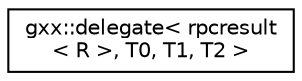 digraph "Graphical Class Hierarchy"
{
  edge [fontname="Helvetica",fontsize="10",labelfontname="Helvetica",labelfontsize="10"];
  node [fontname="Helvetica",fontsize="10",shape=record];
  rankdir="LR";
  Node1 [label="gxx::delegate\< rpcresult\l\< R \>, T0, T1, T2 \>",height=0.2,width=0.4,color="black", fillcolor="white", style="filled",URL="$classgxx_1_1delegate.html"];
}
